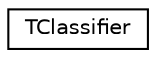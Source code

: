 digraph "Graphical Class Hierarchy"
{
  edge [fontname="Helvetica",fontsize="10",labelfontname="Helvetica",labelfontsize="10"];
  node [fontname="Helvetica",fontsize="10",shape=record];
  rankdir="LR";
  Node1 [label="TClassifier",height=0.2,width=0.4,color="black", fillcolor="white", style="filled",URL="$class_t_classifier.html"];
}

